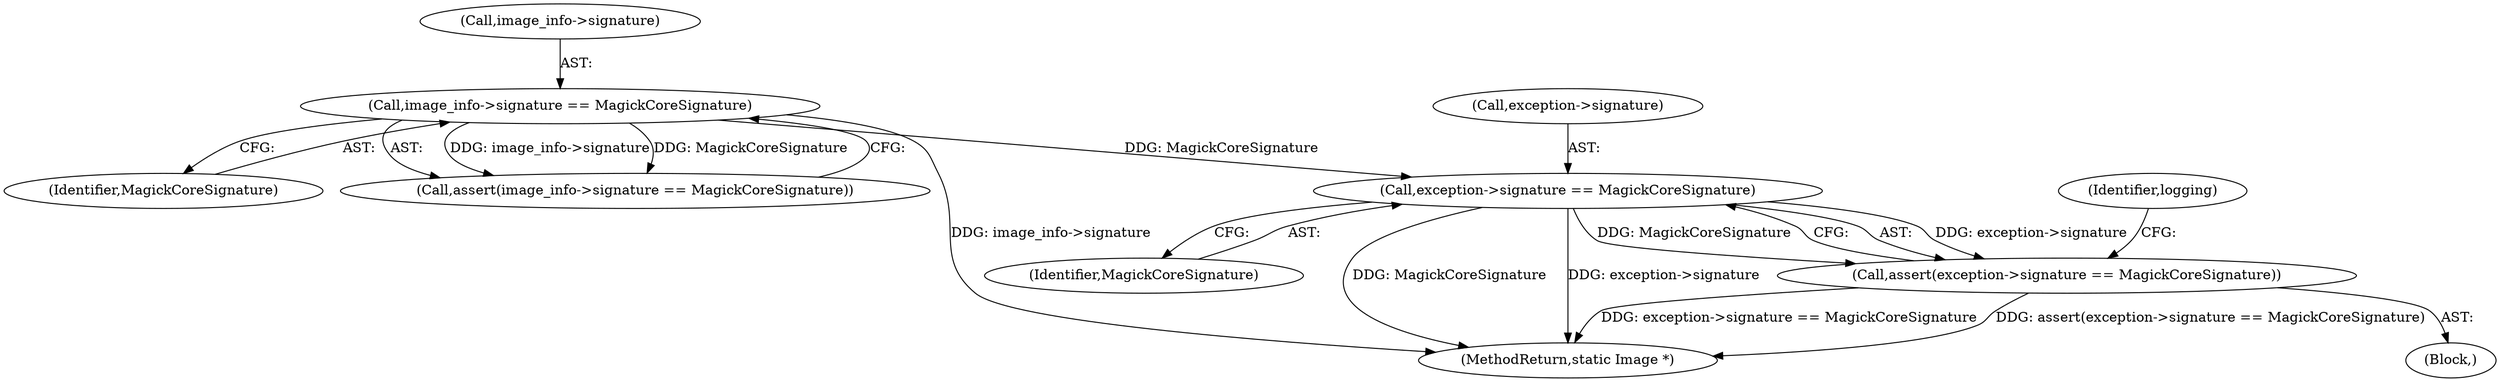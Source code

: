 digraph "0_ImageMagick_04178de2247e353fc095846784b9a10fefdbf890@pointer" {
"1000214" [label="(Call,exception->signature == MagickCoreSignature)"];
"1000202" [label="(Call,image_info->signature == MagickCoreSignature)"];
"1000213" [label="(Call,assert(exception->signature == MagickCoreSignature))"];
"1000218" [label="(Identifier,MagickCoreSignature)"];
"1000214" [label="(Call,exception->signature == MagickCoreSignature)"];
"1000206" [label="(Identifier,MagickCoreSignature)"];
"1000202" [label="(Call,image_info->signature == MagickCoreSignature)"];
"1000203" [label="(Call,image_info->signature)"];
"1000213" [label="(Call,assert(exception->signature == MagickCoreSignature))"];
"1000158" [label="(Block,)"];
"1000220" [label="(Identifier,logging)"];
"1000201" [label="(Call,assert(image_info->signature == MagickCoreSignature))"];
"1001987" [label="(MethodReturn,static Image *)"];
"1000215" [label="(Call,exception->signature)"];
"1000214" -> "1000213"  [label="AST: "];
"1000214" -> "1000218"  [label="CFG: "];
"1000215" -> "1000214"  [label="AST: "];
"1000218" -> "1000214"  [label="AST: "];
"1000213" -> "1000214"  [label="CFG: "];
"1000214" -> "1001987"  [label="DDG: MagickCoreSignature"];
"1000214" -> "1001987"  [label="DDG: exception->signature"];
"1000214" -> "1000213"  [label="DDG: exception->signature"];
"1000214" -> "1000213"  [label="DDG: MagickCoreSignature"];
"1000202" -> "1000214"  [label="DDG: MagickCoreSignature"];
"1000202" -> "1000201"  [label="AST: "];
"1000202" -> "1000206"  [label="CFG: "];
"1000203" -> "1000202"  [label="AST: "];
"1000206" -> "1000202"  [label="AST: "];
"1000201" -> "1000202"  [label="CFG: "];
"1000202" -> "1001987"  [label="DDG: image_info->signature"];
"1000202" -> "1000201"  [label="DDG: image_info->signature"];
"1000202" -> "1000201"  [label="DDG: MagickCoreSignature"];
"1000213" -> "1000158"  [label="AST: "];
"1000220" -> "1000213"  [label="CFG: "];
"1000213" -> "1001987"  [label="DDG: exception->signature == MagickCoreSignature"];
"1000213" -> "1001987"  [label="DDG: assert(exception->signature == MagickCoreSignature)"];
}
